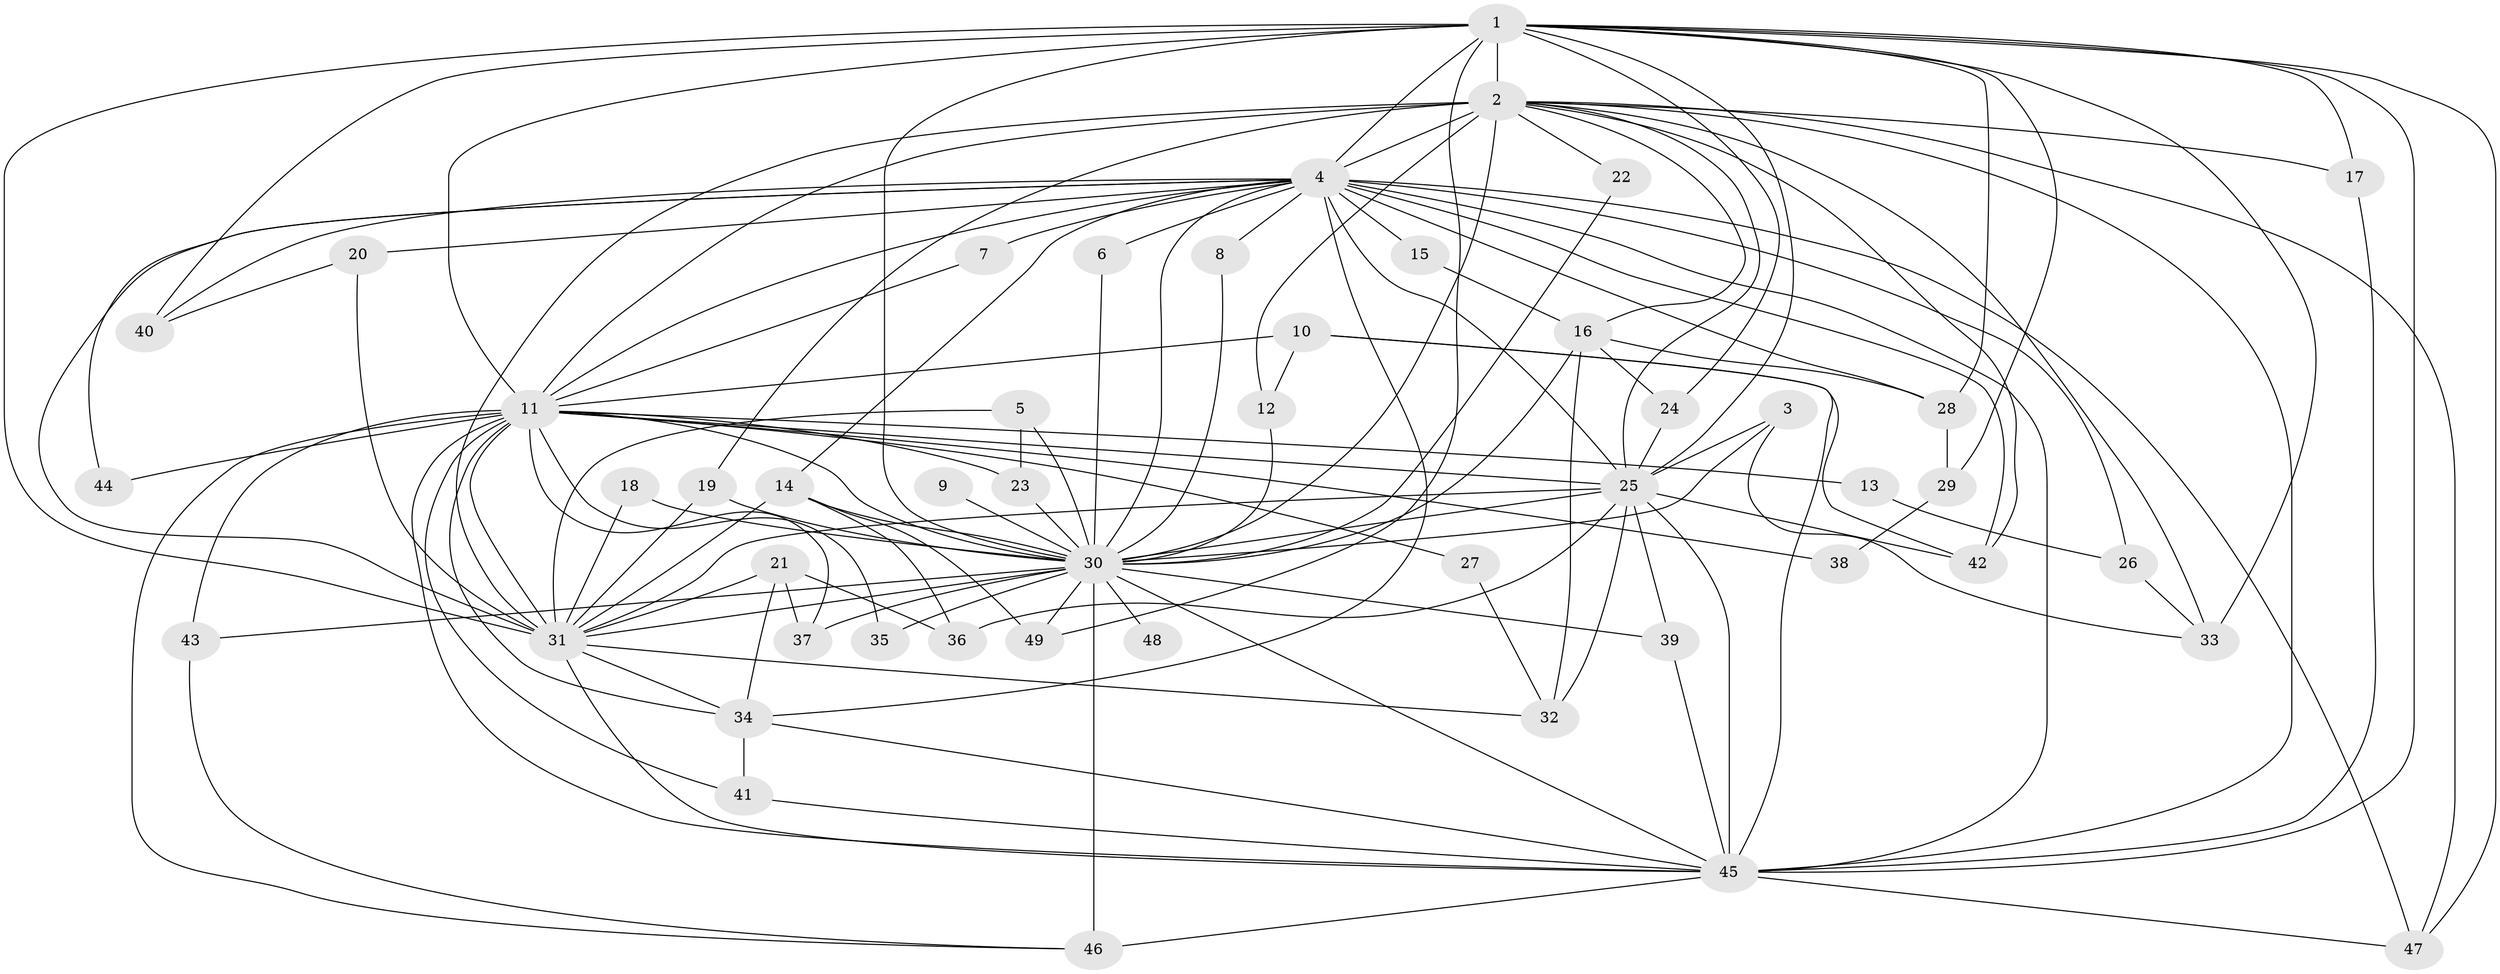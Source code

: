 // original degree distribution, {34: 0.010309278350515464, 16: 0.030927835051546393, 18: 0.010309278350515464, 20: 0.010309278350515464, 15: 0.010309278350515464, 26: 0.020618556701030927, 21: 0.010309278350515464, 2: 0.4948453608247423, 4: 0.08247422680412371, 3: 0.28865979381443296, 7: 0.010309278350515464, 5: 0.010309278350515464, 6: 0.010309278350515464}
// Generated by graph-tools (version 1.1) at 2025/01/03/09/25 03:01:26]
// undirected, 49 vertices, 131 edges
graph export_dot {
graph [start="1"]
  node [color=gray90,style=filled];
  1;
  2;
  3;
  4;
  5;
  6;
  7;
  8;
  9;
  10;
  11;
  12;
  13;
  14;
  15;
  16;
  17;
  18;
  19;
  20;
  21;
  22;
  23;
  24;
  25;
  26;
  27;
  28;
  29;
  30;
  31;
  32;
  33;
  34;
  35;
  36;
  37;
  38;
  39;
  40;
  41;
  42;
  43;
  44;
  45;
  46;
  47;
  48;
  49;
  1 -- 2 [weight=4.0];
  1 -- 4 [weight=2.0];
  1 -- 11 [weight=2.0];
  1 -- 17 [weight=2.0];
  1 -- 24 [weight=1.0];
  1 -- 25 [weight=2.0];
  1 -- 28 [weight=1.0];
  1 -- 29 [weight=1.0];
  1 -- 30 [weight=3.0];
  1 -- 31 [weight=3.0];
  1 -- 33 [weight=1.0];
  1 -- 40 [weight=1.0];
  1 -- 45 [weight=3.0];
  1 -- 47 [weight=1.0];
  1 -- 49 [weight=1.0];
  2 -- 4 [weight=3.0];
  2 -- 11 [weight=3.0];
  2 -- 12 [weight=1.0];
  2 -- 16 [weight=1.0];
  2 -- 17 [weight=1.0];
  2 -- 19 [weight=1.0];
  2 -- 22 [weight=1.0];
  2 -- 25 [weight=3.0];
  2 -- 30 [weight=3.0];
  2 -- 31 [weight=2.0];
  2 -- 33 [weight=2.0];
  2 -- 42 [weight=1.0];
  2 -- 45 [weight=2.0];
  2 -- 47 [weight=1.0];
  3 -- 25 [weight=1.0];
  3 -- 30 [weight=1.0];
  3 -- 33 [weight=1.0];
  4 -- 6 [weight=1.0];
  4 -- 7 [weight=1.0];
  4 -- 8 [weight=1.0];
  4 -- 11 [weight=1.0];
  4 -- 14 [weight=1.0];
  4 -- 15 [weight=2.0];
  4 -- 20 [weight=2.0];
  4 -- 25 [weight=1.0];
  4 -- 26 [weight=2.0];
  4 -- 28 [weight=1.0];
  4 -- 30 [weight=1.0];
  4 -- 31 [weight=1.0];
  4 -- 34 [weight=1.0];
  4 -- 40 [weight=1.0];
  4 -- 42 [weight=1.0];
  4 -- 44 [weight=1.0];
  4 -- 45 [weight=1.0];
  4 -- 47 [weight=1.0];
  5 -- 23 [weight=1.0];
  5 -- 30 [weight=1.0];
  5 -- 31 [weight=1.0];
  6 -- 30 [weight=1.0];
  7 -- 11 [weight=1.0];
  8 -- 30 [weight=1.0];
  9 -- 30 [weight=1.0];
  10 -- 11 [weight=1.0];
  10 -- 12 [weight=1.0];
  10 -- 42 [weight=1.0];
  10 -- 45 [weight=1.0];
  11 -- 13 [weight=1.0];
  11 -- 23 [weight=1.0];
  11 -- 25 [weight=1.0];
  11 -- 27 [weight=1.0];
  11 -- 30 [weight=1.0];
  11 -- 31 [weight=1.0];
  11 -- 34 [weight=1.0];
  11 -- 35 [weight=1.0];
  11 -- 37 [weight=1.0];
  11 -- 38 [weight=1.0];
  11 -- 41 [weight=1.0];
  11 -- 43 [weight=2.0];
  11 -- 44 [weight=2.0];
  11 -- 45 [weight=2.0];
  11 -- 46 [weight=1.0];
  12 -- 30 [weight=1.0];
  13 -- 26 [weight=1.0];
  14 -- 30 [weight=1.0];
  14 -- 31 [weight=1.0];
  14 -- 36 [weight=1.0];
  14 -- 49 [weight=1.0];
  15 -- 16 [weight=1.0];
  16 -- 24 [weight=1.0];
  16 -- 28 [weight=1.0];
  16 -- 30 [weight=1.0];
  16 -- 32 [weight=1.0];
  17 -- 45 [weight=1.0];
  18 -- 30 [weight=1.0];
  18 -- 31 [weight=1.0];
  19 -- 30 [weight=1.0];
  19 -- 31 [weight=1.0];
  20 -- 31 [weight=1.0];
  20 -- 40 [weight=1.0];
  21 -- 31 [weight=2.0];
  21 -- 34 [weight=1.0];
  21 -- 36 [weight=1.0];
  21 -- 37 [weight=1.0];
  22 -- 30 [weight=1.0];
  23 -- 30 [weight=1.0];
  24 -- 25 [weight=1.0];
  25 -- 30 [weight=1.0];
  25 -- 31 [weight=1.0];
  25 -- 32 [weight=1.0];
  25 -- 36 [weight=1.0];
  25 -- 39 [weight=1.0];
  25 -- 42 [weight=1.0];
  25 -- 45 [weight=3.0];
  26 -- 33 [weight=1.0];
  27 -- 32 [weight=1.0];
  28 -- 29 [weight=1.0];
  29 -- 38 [weight=1.0];
  30 -- 31 [weight=1.0];
  30 -- 35 [weight=1.0];
  30 -- 37 [weight=1.0];
  30 -- 39 [weight=1.0];
  30 -- 43 [weight=1.0];
  30 -- 45 [weight=1.0];
  30 -- 46 [weight=2.0];
  30 -- 48 [weight=1.0];
  30 -- 49 [weight=1.0];
  31 -- 32 [weight=1.0];
  31 -- 34 [weight=1.0];
  31 -- 45 [weight=2.0];
  34 -- 41 [weight=1.0];
  34 -- 45 [weight=1.0];
  39 -- 45 [weight=1.0];
  41 -- 45 [weight=1.0];
  43 -- 46 [weight=1.0];
  45 -- 46 [weight=1.0];
  45 -- 47 [weight=1.0];
}
